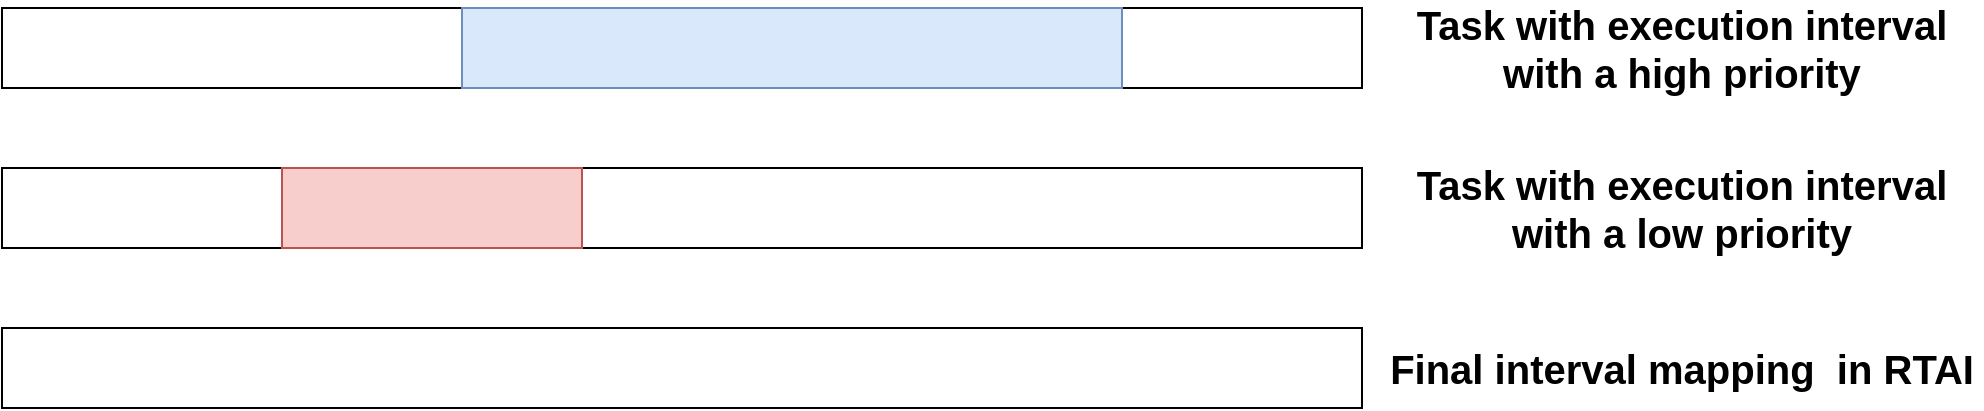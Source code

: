 <mxfile version="16.4.6" type="device"><diagram id="WjB43WghAmbHTbYnipVl" name="Page-1"><mxGraphModel dx="2062" dy="1169" grid="1" gridSize="10" guides="1" tooltips="1" connect="1" arrows="1" fold="1" page="1" pageScale="1" pageWidth="827" pageHeight="1169" math="0" shadow="0"><root><mxCell id="0"/><mxCell id="1" parent="0"/><mxCell id="F_9u3uLZEmC33ckZZubm-1" value="" style="rounded=0;whiteSpace=wrap;html=1;" vertex="1" parent="1"><mxGeometry x="40" y="160" width="680" height="40" as="geometry"/></mxCell><mxCell id="F_9u3uLZEmC33ckZZubm-2" value="" style="rounded=0;whiteSpace=wrap;html=1;" vertex="1" parent="1"><mxGeometry x="40" y="240" width="680" height="40" as="geometry"/></mxCell><mxCell id="F_9u3uLZEmC33ckZZubm-3" value="" style="rounded=0;whiteSpace=wrap;html=1;" vertex="1" parent="1"><mxGeometry x="40" y="320" width="680" height="40" as="geometry"/></mxCell><mxCell id="F_9u3uLZEmC33ckZZubm-4" value="&lt;b&gt;&lt;font style=&quot;font-size: 20px&quot;&gt;Final interval mapping&amp;nbsp; in RTAI&lt;/font&gt;&lt;/b&gt;" style="text;html=1;strokeColor=none;fillColor=none;align=center;verticalAlign=middle;whiteSpace=wrap;rounded=0;" vertex="1" parent="1"><mxGeometry x="730" y="325" width="300" height="30" as="geometry"/></mxCell><mxCell id="F_9u3uLZEmC33ckZZubm-5" value="&lt;span style=&quot;font-size: 20px&quot;&gt;&lt;b&gt;Task with execution interval with a high priority&lt;/b&gt;&lt;/span&gt;" style="text;html=1;strokeColor=none;fillColor=none;align=center;verticalAlign=middle;whiteSpace=wrap;rounded=0;" vertex="1" parent="1"><mxGeometry x="730" y="165" width="300" height="30" as="geometry"/></mxCell><mxCell id="F_9u3uLZEmC33ckZZubm-6" value="&lt;span style=&quot;font-size: 20px&quot;&gt;&lt;b&gt;Task with execution interval with a low priority&lt;/b&gt;&lt;/span&gt;" style="text;html=1;strokeColor=none;fillColor=none;align=center;verticalAlign=middle;whiteSpace=wrap;rounded=0;" vertex="1" parent="1"><mxGeometry x="730" y="245" width="300" height="30" as="geometry"/></mxCell><mxCell id="F_9u3uLZEmC33ckZZubm-7" value="" style="rounded=0;whiteSpace=wrap;html=1;fontSize=20;fillColor=#dae8fc;strokeColor=#6c8ebf;" vertex="1" parent="1"><mxGeometry x="270" y="160" width="330" height="40" as="geometry"/></mxCell><mxCell id="F_9u3uLZEmC33ckZZubm-9" value="" style="rounded=0;whiteSpace=wrap;html=1;fontSize=20;fillColor=#f8cecc;strokeColor=#b85450;" vertex="1" parent="1"><mxGeometry x="180" y="240" width="150" height="40" as="geometry"/></mxCell></root></mxGraphModel></diagram></mxfile>